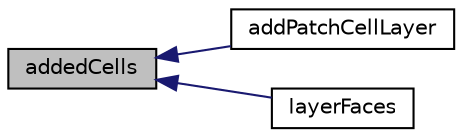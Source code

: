 digraph "addedCells"
{
  bgcolor="transparent";
  edge [fontname="Helvetica",fontsize="10",labelfontname="Helvetica",labelfontsize="10"];
  node [fontname="Helvetica",fontsize="10",shape=record];
  rankdir="LR";
  Node1645 [label="addedCells",height=0.2,width=0.4,color="black", fillcolor="grey75", style="filled", fontcolor="black"];
  Node1645 -> Node1646 [dir="back",color="midnightblue",fontsize="10",style="solid",fontname="Helvetica"];
  Node1646 [label="addPatchCellLayer",height=0.2,width=0.4,color="black",URL="$a22385.html#ac5bd837d0080914895769377799c4291",tooltip="Construct from mesh. "];
  Node1645 -> Node1647 [dir="back",color="midnightblue",fontsize="10",style="solid",fontname="Helvetica"];
  Node1647 [label="layerFaces",height=0.2,width=0.4,color="black",URL="$a22385.html#a4147fa4decf366efcfb0bee5c2a9badc",tooltip="Layer faces per patch face. See above. "];
}

